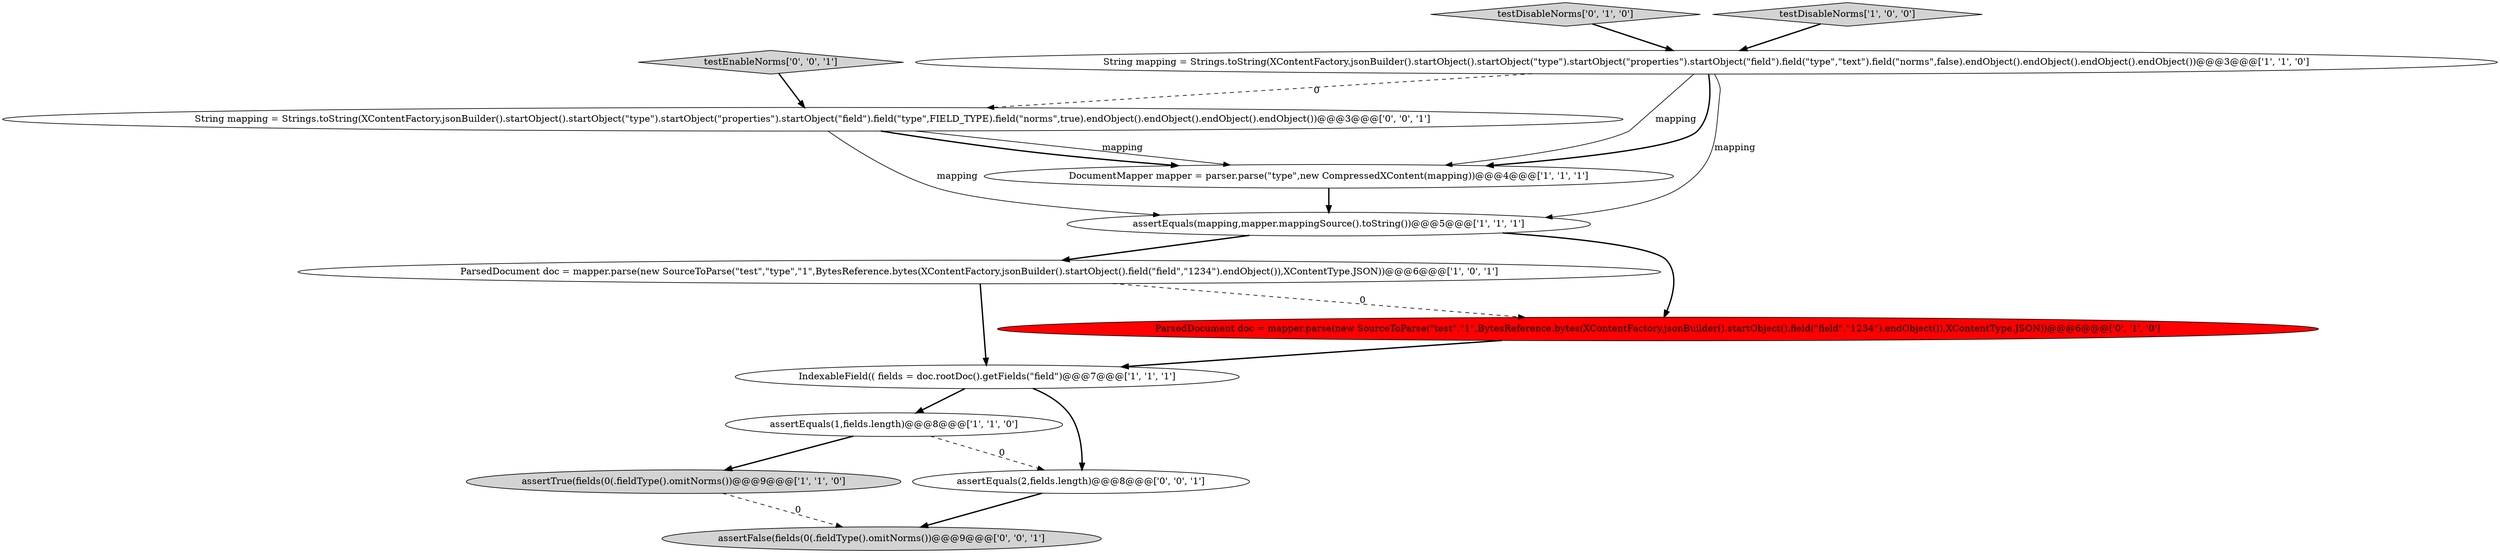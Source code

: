 digraph {
7 [style = filled, label = "DocumentMapper mapper = parser.parse(\"type\",new CompressedXContent(mapping))@@@4@@@['1', '1', '1']", fillcolor = white, shape = ellipse image = "AAA0AAABBB1BBB"];
3 [style = filled, label = "ParsedDocument doc = mapper.parse(new SourceToParse(\"test\",\"type\",\"1\",BytesReference.bytes(XContentFactory.jsonBuilder().startObject().field(\"field\",\"1234\").endObject()),XContentType.JSON))@@@6@@@['1', '0', '1']", fillcolor = white, shape = ellipse image = "AAA0AAABBB1BBB"];
5 [style = filled, label = "String mapping = Strings.toString(XContentFactory.jsonBuilder().startObject().startObject(\"type\").startObject(\"properties\").startObject(\"field\").field(\"type\",\"text\").field(\"norms\",false).endObject().endObject().endObject().endObject())@@@3@@@['1', '1', '0']", fillcolor = white, shape = ellipse image = "AAA0AAABBB1BBB"];
4 [style = filled, label = "assertEquals(1,fields.length)@@@8@@@['1', '1', '0']", fillcolor = white, shape = ellipse image = "AAA0AAABBB1BBB"];
9 [style = filled, label = "testDisableNorms['0', '1', '0']", fillcolor = lightgray, shape = diamond image = "AAA0AAABBB2BBB"];
11 [style = filled, label = "assertFalse(fields(0(.fieldType().omitNorms())@@@9@@@['0', '0', '1']", fillcolor = lightgray, shape = ellipse image = "AAA0AAABBB3BBB"];
12 [style = filled, label = "testEnableNorms['0', '0', '1']", fillcolor = lightgray, shape = diamond image = "AAA0AAABBB3BBB"];
8 [style = filled, label = "ParsedDocument doc = mapper.parse(new SourceToParse(\"test\",\"1\",BytesReference.bytes(XContentFactory.jsonBuilder().startObject().field(\"field\",\"1234\").endObject()),XContentType.JSON))@@@6@@@['0', '1', '0']", fillcolor = red, shape = ellipse image = "AAA1AAABBB2BBB"];
13 [style = filled, label = "assertEquals(2,fields.length)@@@8@@@['0', '0', '1']", fillcolor = white, shape = ellipse image = "AAA0AAABBB3BBB"];
10 [style = filled, label = "String mapping = Strings.toString(XContentFactory.jsonBuilder().startObject().startObject(\"type\").startObject(\"properties\").startObject(\"field\").field(\"type\",FIELD_TYPE).field(\"norms\",true).endObject().endObject().endObject().endObject())@@@3@@@['0', '0', '1']", fillcolor = white, shape = ellipse image = "AAA0AAABBB3BBB"];
6 [style = filled, label = "assertTrue(fields(0(.fieldType().omitNorms())@@@9@@@['1', '1', '0']", fillcolor = lightgray, shape = ellipse image = "AAA0AAABBB1BBB"];
2 [style = filled, label = "assertEquals(mapping,mapper.mappingSource().toString())@@@5@@@['1', '1', '1']", fillcolor = white, shape = ellipse image = "AAA0AAABBB1BBB"];
0 [style = filled, label = "testDisableNorms['1', '0', '0']", fillcolor = lightgray, shape = diamond image = "AAA0AAABBB1BBB"];
1 [style = filled, label = "IndexableField(( fields = doc.rootDoc().getFields(\"field\")@@@7@@@['1', '1', '1']", fillcolor = white, shape = ellipse image = "AAA0AAABBB1BBB"];
1->4 [style = bold, label=""];
3->1 [style = bold, label=""];
4->6 [style = bold, label=""];
2->3 [style = bold, label=""];
6->11 [style = dashed, label="0"];
5->7 [style = solid, label="mapping"];
10->7 [style = solid, label="mapping"];
10->7 [style = bold, label=""];
1->13 [style = bold, label=""];
13->11 [style = bold, label=""];
8->1 [style = bold, label=""];
5->2 [style = solid, label="mapping"];
12->10 [style = bold, label=""];
5->10 [style = dashed, label="0"];
7->2 [style = bold, label=""];
10->2 [style = solid, label="mapping"];
9->5 [style = bold, label=""];
3->8 [style = dashed, label="0"];
5->7 [style = bold, label=""];
4->13 [style = dashed, label="0"];
2->8 [style = bold, label=""];
0->5 [style = bold, label=""];
}
